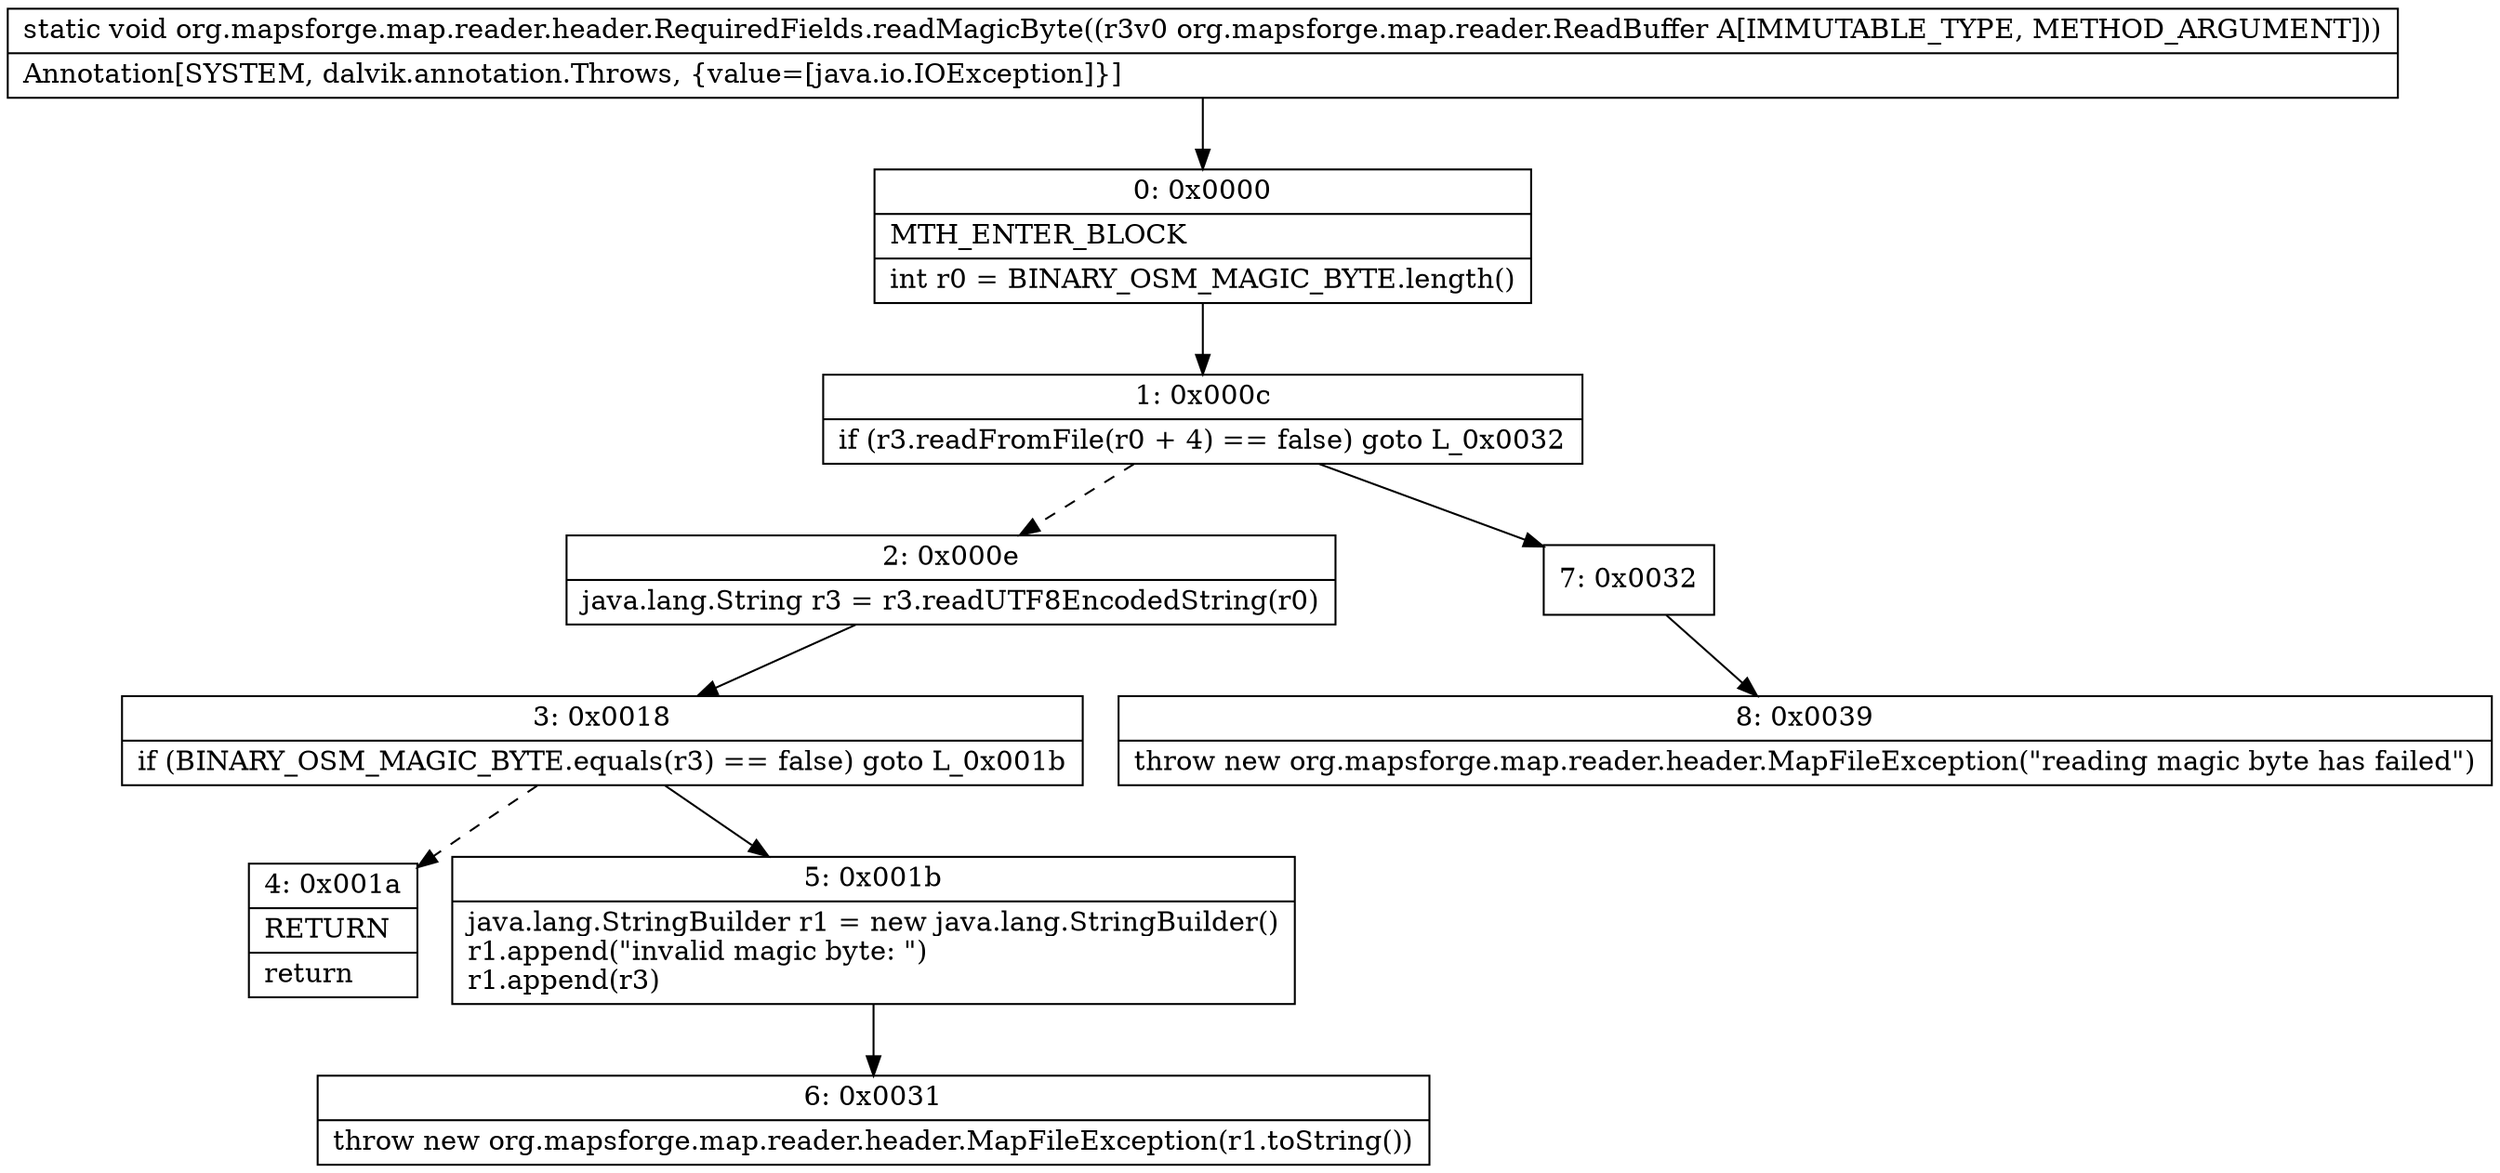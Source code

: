 digraph "CFG fororg.mapsforge.map.reader.header.RequiredFields.readMagicByte(Lorg\/mapsforge\/map\/reader\/ReadBuffer;)V" {
Node_0 [shape=record,label="{0\:\ 0x0000|MTH_ENTER_BLOCK\l|int r0 = BINARY_OSM_MAGIC_BYTE.length()\l}"];
Node_1 [shape=record,label="{1\:\ 0x000c|if (r3.readFromFile(r0 + 4) == false) goto L_0x0032\l}"];
Node_2 [shape=record,label="{2\:\ 0x000e|java.lang.String r3 = r3.readUTF8EncodedString(r0)\l}"];
Node_3 [shape=record,label="{3\:\ 0x0018|if (BINARY_OSM_MAGIC_BYTE.equals(r3) == false) goto L_0x001b\l}"];
Node_4 [shape=record,label="{4\:\ 0x001a|RETURN\l|return\l}"];
Node_5 [shape=record,label="{5\:\ 0x001b|java.lang.StringBuilder r1 = new java.lang.StringBuilder()\lr1.append(\"invalid magic byte: \")\lr1.append(r3)\l}"];
Node_6 [shape=record,label="{6\:\ 0x0031|throw new org.mapsforge.map.reader.header.MapFileException(r1.toString())\l}"];
Node_7 [shape=record,label="{7\:\ 0x0032}"];
Node_8 [shape=record,label="{8\:\ 0x0039|throw new org.mapsforge.map.reader.header.MapFileException(\"reading magic byte has failed\")\l}"];
MethodNode[shape=record,label="{static void org.mapsforge.map.reader.header.RequiredFields.readMagicByte((r3v0 org.mapsforge.map.reader.ReadBuffer A[IMMUTABLE_TYPE, METHOD_ARGUMENT]))  | Annotation[SYSTEM, dalvik.annotation.Throws, \{value=[java.io.IOException]\}]\l}"];
MethodNode -> Node_0;
Node_0 -> Node_1;
Node_1 -> Node_2[style=dashed];
Node_1 -> Node_7;
Node_2 -> Node_3;
Node_3 -> Node_4[style=dashed];
Node_3 -> Node_5;
Node_5 -> Node_6;
Node_7 -> Node_8;
}

